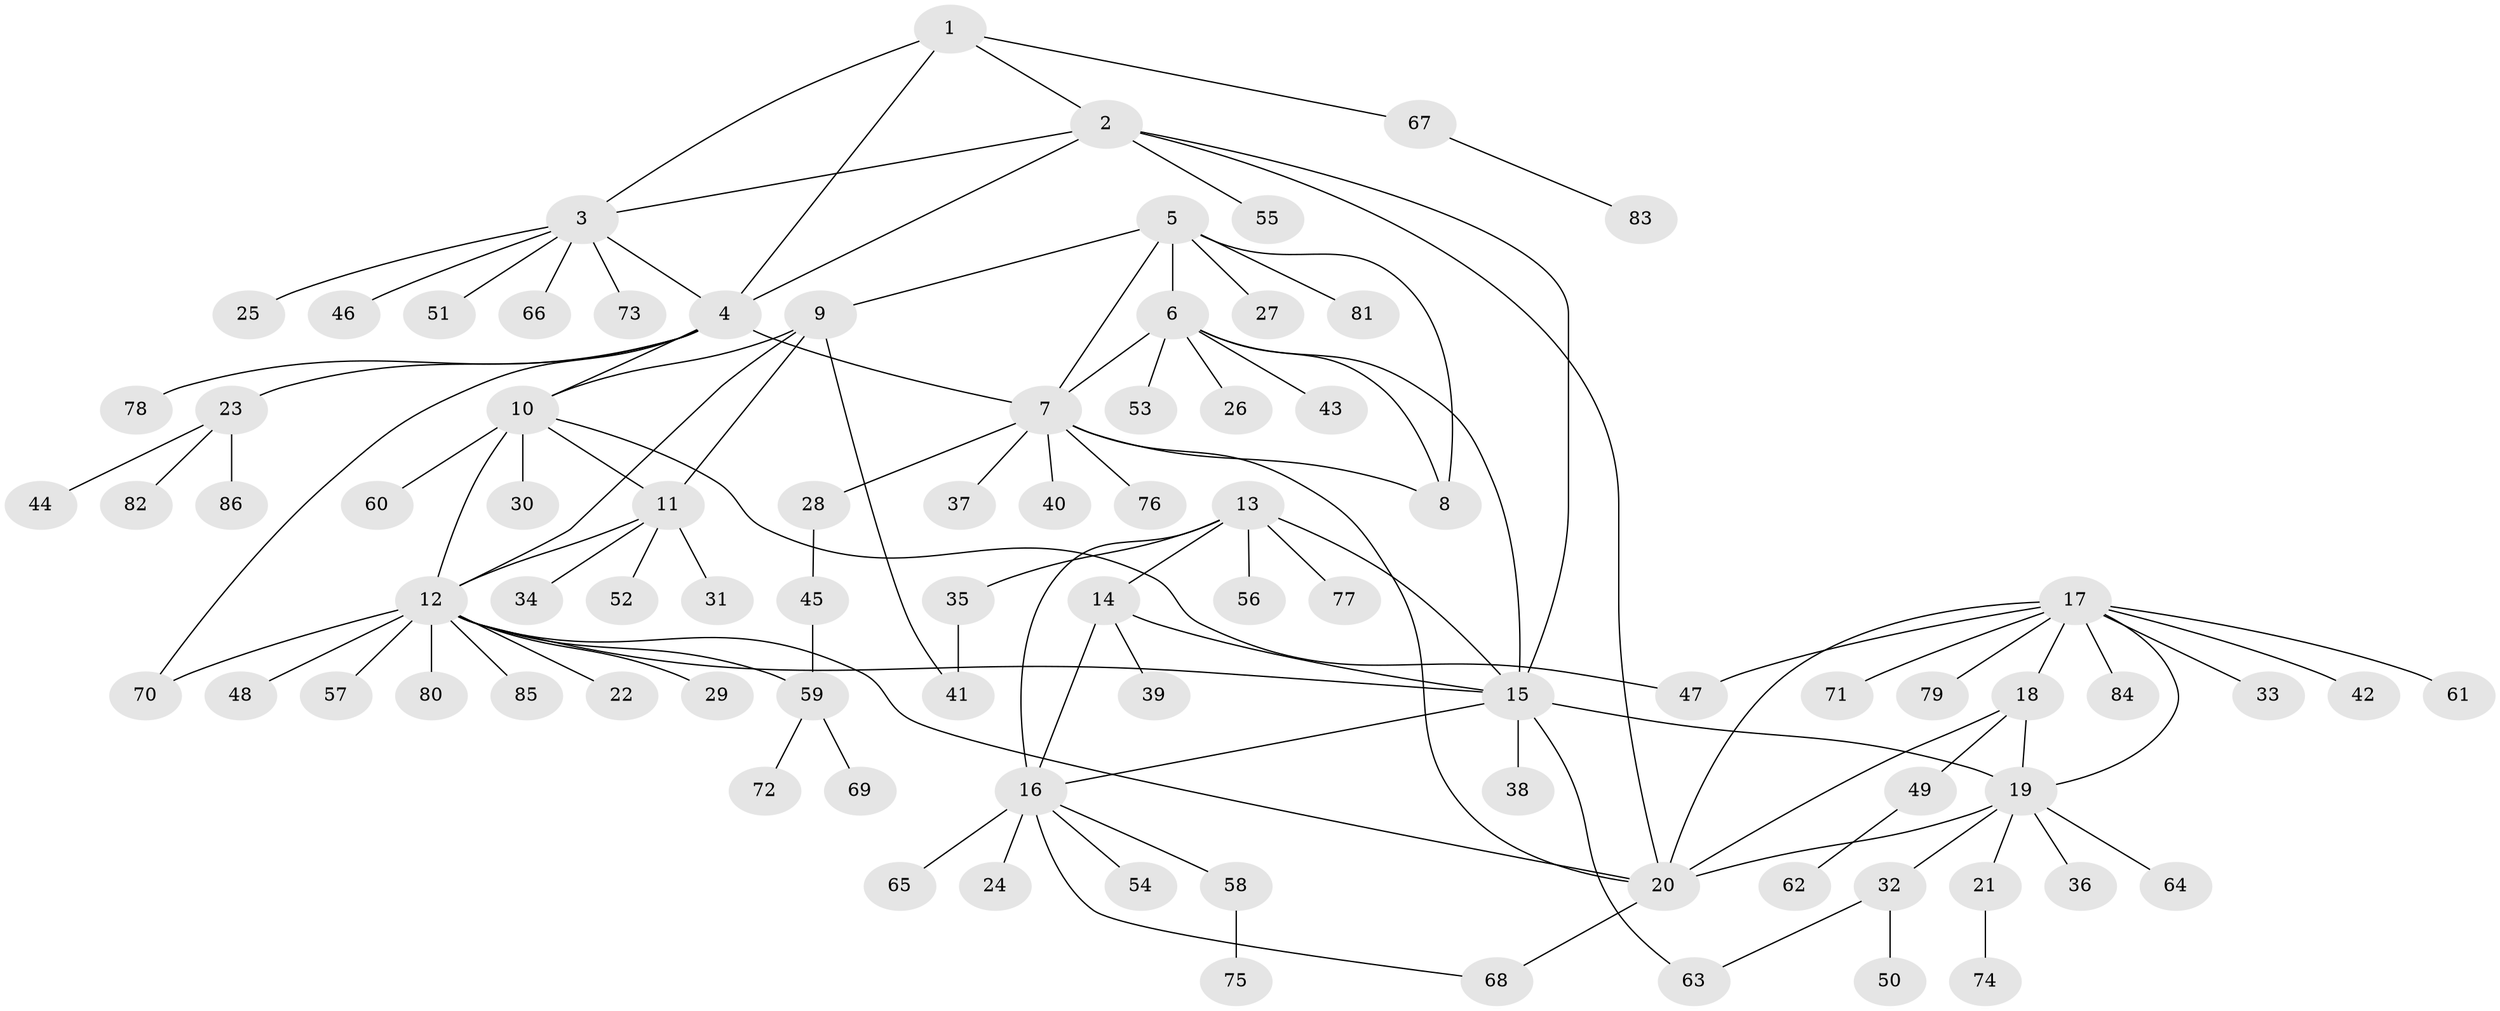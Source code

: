 // coarse degree distribution, {5: 0.17777777777777778, 1: 0.5333333333333333, 4: 0.022222222222222223, 2: 0.08888888888888889, 7: 0.06666666666666667, 3: 0.044444444444444446, 6: 0.044444444444444446, 11: 0.022222222222222223}
// Generated by graph-tools (version 1.1) at 2025/37/03/04/25 23:37:48]
// undirected, 86 vertices, 112 edges
graph export_dot {
  node [color=gray90,style=filled];
  1;
  2;
  3;
  4;
  5;
  6;
  7;
  8;
  9;
  10;
  11;
  12;
  13;
  14;
  15;
  16;
  17;
  18;
  19;
  20;
  21;
  22;
  23;
  24;
  25;
  26;
  27;
  28;
  29;
  30;
  31;
  32;
  33;
  34;
  35;
  36;
  37;
  38;
  39;
  40;
  41;
  42;
  43;
  44;
  45;
  46;
  47;
  48;
  49;
  50;
  51;
  52;
  53;
  54;
  55;
  56;
  57;
  58;
  59;
  60;
  61;
  62;
  63;
  64;
  65;
  66;
  67;
  68;
  69;
  70;
  71;
  72;
  73;
  74;
  75;
  76;
  77;
  78;
  79;
  80;
  81;
  82;
  83;
  84;
  85;
  86;
  1 -- 2;
  1 -- 3;
  1 -- 4;
  1 -- 67;
  2 -- 3;
  2 -- 4;
  2 -- 15;
  2 -- 20;
  2 -- 55;
  3 -- 4;
  3 -- 25;
  3 -- 46;
  3 -- 51;
  3 -- 66;
  3 -- 73;
  4 -- 7;
  4 -- 10;
  4 -- 23;
  4 -- 70;
  4 -- 78;
  5 -- 6;
  5 -- 7;
  5 -- 8;
  5 -- 9;
  5 -- 27;
  5 -- 81;
  6 -- 7;
  6 -- 8;
  6 -- 15;
  6 -- 26;
  6 -- 43;
  6 -- 53;
  7 -- 8;
  7 -- 20;
  7 -- 28;
  7 -- 37;
  7 -- 40;
  7 -- 76;
  9 -- 10;
  9 -- 11;
  9 -- 12;
  9 -- 41;
  10 -- 11;
  10 -- 12;
  10 -- 30;
  10 -- 47;
  10 -- 60;
  11 -- 12;
  11 -- 31;
  11 -- 34;
  11 -- 52;
  12 -- 15;
  12 -- 20;
  12 -- 22;
  12 -- 29;
  12 -- 48;
  12 -- 57;
  12 -- 59;
  12 -- 70;
  12 -- 80;
  12 -- 85;
  13 -- 14;
  13 -- 15;
  13 -- 16;
  13 -- 35;
  13 -- 56;
  13 -- 77;
  14 -- 15;
  14 -- 16;
  14 -- 39;
  15 -- 16;
  15 -- 19;
  15 -- 38;
  15 -- 63;
  16 -- 24;
  16 -- 54;
  16 -- 58;
  16 -- 65;
  16 -- 68;
  17 -- 18;
  17 -- 19;
  17 -- 20;
  17 -- 33;
  17 -- 42;
  17 -- 47;
  17 -- 61;
  17 -- 71;
  17 -- 79;
  17 -- 84;
  18 -- 19;
  18 -- 20;
  18 -- 49;
  19 -- 20;
  19 -- 21;
  19 -- 32;
  19 -- 36;
  19 -- 64;
  20 -- 68;
  21 -- 74;
  23 -- 44;
  23 -- 82;
  23 -- 86;
  28 -- 45;
  32 -- 50;
  32 -- 63;
  35 -- 41;
  45 -- 59;
  49 -- 62;
  58 -- 75;
  59 -- 69;
  59 -- 72;
  67 -- 83;
}
